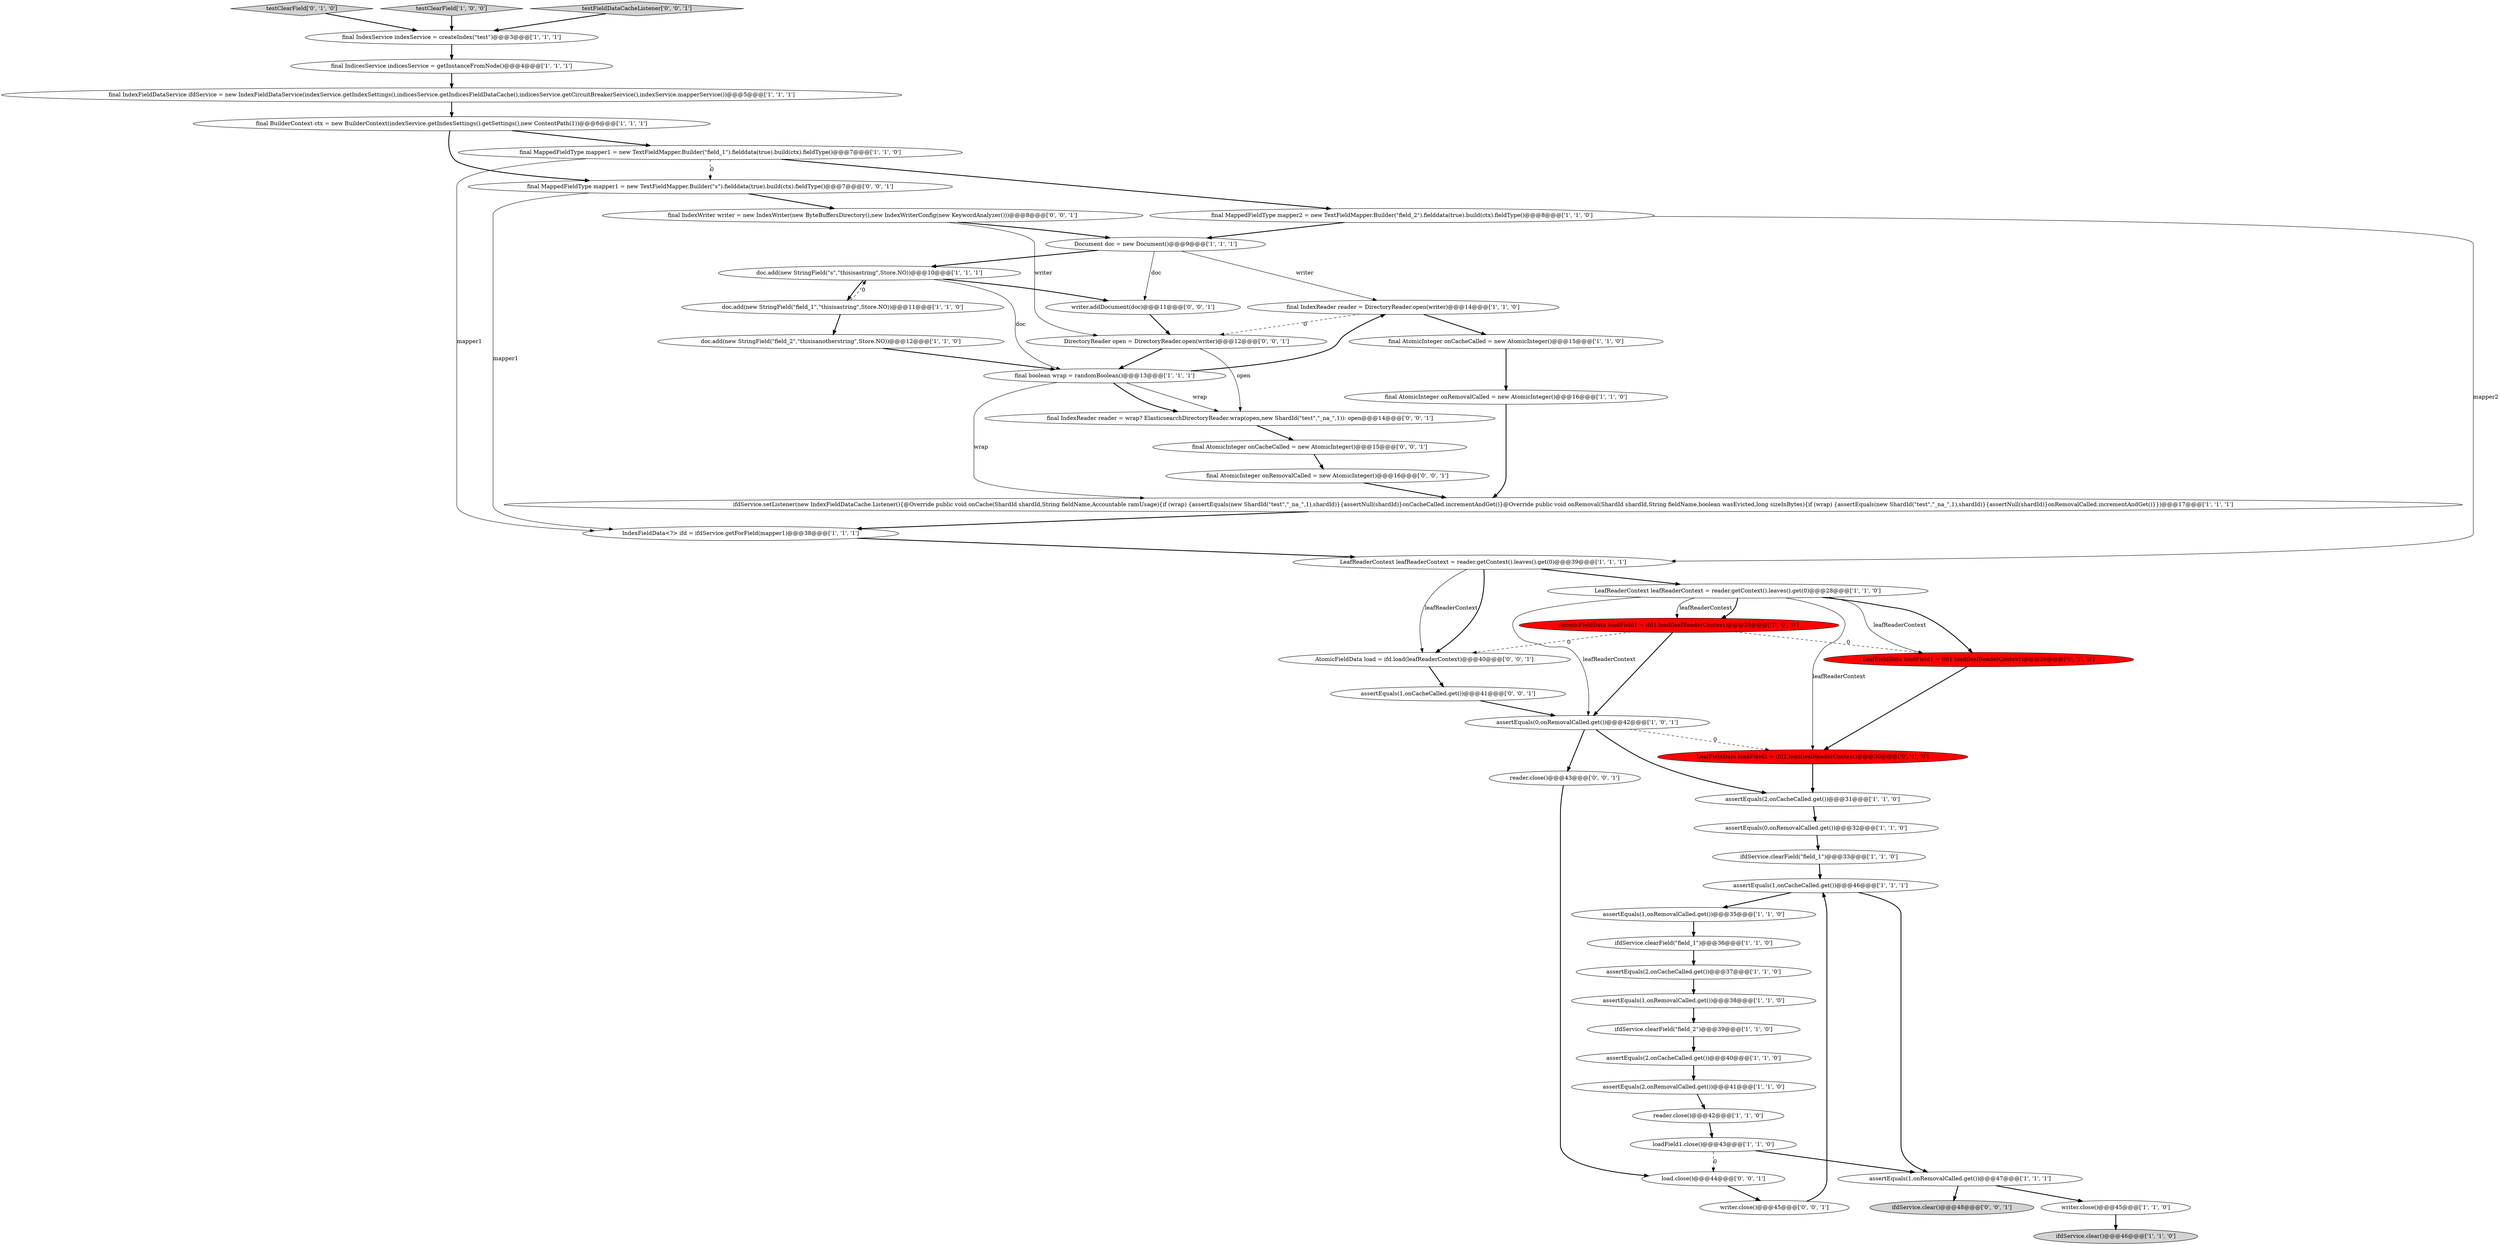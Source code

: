 digraph {
8 [style = filled, label = "assertEquals(1,onRemovalCalled.get())@@@47@@@['1', '1', '1']", fillcolor = white, shape = ellipse image = "AAA0AAABBB1BBB"];
37 [style = filled, label = "testClearField['0', '1', '0']", fillcolor = lightgray, shape = diamond image = "AAA0AAABBB2BBB"];
31 [style = filled, label = "assertEquals(1,onCacheCalled.get())@@@46@@@['1', '1', '1']", fillcolor = white, shape = ellipse image = "AAA0AAABBB1BBB"];
47 [style = filled, label = "final IndexWriter writer = new IndexWriter(new ByteBuffersDirectory(),new IndexWriterConfig(new KeywordAnalyzer()))@@@8@@@['0', '0', '1']", fillcolor = white, shape = ellipse image = "AAA0AAABBB3BBB"];
16 [style = filled, label = "doc.add(new StringField(\"field_2\",\"thisisanotherstring\",Store.NO))@@@12@@@['1', '1', '0']", fillcolor = white, shape = ellipse image = "AAA0AAABBB1BBB"];
17 [style = filled, label = "LeafReaderContext leafReaderContext = reader.getContext().leaves().get(0)@@@28@@@['1', '1', '0']", fillcolor = white, shape = ellipse image = "AAA0AAABBB1BBB"];
44 [style = filled, label = "final AtomicInteger onRemovalCalled = new AtomicInteger()@@@16@@@['0', '0', '1']", fillcolor = white, shape = ellipse image = "AAA0AAABBB3BBB"];
20 [style = filled, label = "final AtomicInteger onRemovalCalled = new AtomicInteger()@@@16@@@['1', '1', '0']", fillcolor = white, shape = ellipse image = "AAA0AAABBB1BBB"];
22 [style = filled, label = "assertEquals(2,onCacheCalled.get())@@@31@@@['1', '1', '0']", fillcolor = white, shape = ellipse image = "AAA0AAABBB1BBB"];
0 [style = filled, label = "ifdService.clearField(\"field_2\")@@@39@@@['1', '1', '0']", fillcolor = white, shape = ellipse image = "AAA0AAABBB1BBB"];
36 [style = filled, label = "assertEquals(2,onCacheCalled.get())@@@40@@@['1', '1', '0']", fillcolor = white, shape = ellipse image = "AAA0AAABBB1BBB"];
18 [style = filled, label = "final IndexReader reader = DirectoryReader.open(writer)@@@14@@@['1', '1', '0']", fillcolor = white, shape = ellipse image = "AAA0AAABBB1BBB"];
52 [style = filled, label = "final MappedFieldType mapper1 = new TextFieldMapper.Builder(\"s\").fielddata(true).build(ctx).fieldType()@@@7@@@['0', '0', '1']", fillcolor = white, shape = ellipse image = "AAA0AAABBB3BBB"];
6 [style = filled, label = "assertEquals(0,onRemovalCalled.get())@@@32@@@['1', '1', '0']", fillcolor = white, shape = ellipse image = "AAA0AAABBB1BBB"];
1 [style = filled, label = "assertEquals(2,onRemovalCalled.get())@@@41@@@['1', '1', '0']", fillcolor = white, shape = ellipse image = "AAA0AAABBB1BBB"];
13 [style = filled, label = "loadField1.close()@@@43@@@['1', '1', '0']", fillcolor = white, shape = ellipse image = "AAA0AAABBB1BBB"];
4 [style = filled, label = "assertEquals(1,onRemovalCalled.get())@@@35@@@['1', '1', '0']", fillcolor = white, shape = ellipse image = "AAA0AAABBB1BBB"];
26 [style = filled, label = "doc.add(new StringField(\"s\",\"thisisastring\",Store.NO))@@@10@@@['1', '1', '1']", fillcolor = white, shape = ellipse image = "AAA0AAABBB1BBB"];
30 [style = filled, label = "final MappedFieldType mapper2 = new TextFieldMapper.Builder(\"field_2\").fielddata(true).build(ctx).fieldType()@@@8@@@['1', '1', '0']", fillcolor = white, shape = ellipse image = "AAA0AAABBB1BBB"];
43 [style = filled, label = "final IndexReader reader = wrap? ElasticsearchDirectoryReader.wrap(open,new ShardId(\"test\",\"_na_\",1)): open@@@14@@@['0', '0', '1']", fillcolor = white, shape = ellipse image = "AAA0AAABBB3BBB"];
21 [style = filled, label = "reader.close()@@@42@@@['1', '1', '0']", fillcolor = white, shape = ellipse image = "AAA0AAABBB1BBB"];
23 [style = filled, label = "Document doc = new Document()@@@9@@@['1', '1', '1']", fillcolor = white, shape = ellipse image = "AAA0AAABBB1BBB"];
15 [style = filled, label = "doc.add(new StringField(\"field_1\",\"thisisastring\",Store.NO))@@@11@@@['1', '1', '0']", fillcolor = white, shape = ellipse image = "AAA0AAABBB1BBB"];
40 [style = filled, label = "writer.close()@@@45@@@['0', '0', '1']", fillcolor = white, shape = ellipse image = "AAA0AAABBB3BBB"];
51 [style = filled, label = "reader.close()@@@43@@@['0', '0', '1']", fillcolor = white, shape = ellipse image = "AAA0AAABBB3BBB"];
38 [style = filled, label = "LeafFieldData loadField2 = ifd2.load(leafReaderContext)@@@30@@@['0', '1', '0']", fillcolor = red, shape = ellipse image = "AAA1AAABBB2BBB"];
39 [style = filled, label = "LeafFieldData loadField1 = ifd1.load(leafReaderContext)@@@29@@@['0', '1', '0']", fillcolor = red, shape = ellipse image = "AAA1AAABBB2BBB"];
14 [style = filled, label = "ifdService.setListener(new IndexFieldDataCache.Listener(){@Override public void onCache(ShardId shardId,String fieldName,Accountable ramUsage){if (wrap) {assertEquals(new ShardId(\"test\",\"_na_\",1),shardId)}{assertNull(shardId)}onCacheCalled.incrementAndGet()}@Override public void onRemoval(ShardId shardId,String fieldName,boolean wasEvicted,long sizeInBytes){if (wrap) {assertEquals(new ShardId(\"test\",\"_na_\",1),shardId)}{assertNull(shardId)}onRemovalCalled.incrementAndGet()}})@@@17@@@['1', '1', '1']", fillcolor = white, shape = ellipse image = "AAA0AAABBB1BBB"];
19 [style = filled, label = "ifdService.clear()@@@46@@@['1', '1', '0']", fillcolor = lightgray, shape = ellipse image = "AAA0AAABBB1BBB"];
7 [style = filled, label = "final boolean wrap = randomBoolean()@@@13@@@['1', '1', '1']", fillcolor = white, shape = ellipse image = "AAA0AAABBB1BBB"];
11 [style = filled, label = "writer.close()@@@45@@@['1', '1', '0']", fillcolor = white, shape = ellipse image = "AAA0AAABBB1BBB"];
32 [style = filled, label = "final BuilderContext ctx = new BuilderContext(indexService.getIndexSettings().getSettings(),new ContentPath(1))@@@6@@@['1', '1', '1']", fillcolor = white, shape = ellipse image = "AAA0AAABBB1BBB"];
3 [style = filled, label = "ifdService.clearField(\"field_1\")@@@36@@@['1', '1', '0']", fillcolor = white, shape = ellipse image = "AAA0AAABBB1BBB"];
2 [style = filled, label = "final IndexFieldDataService ifdService = new IndexFieldDataService(indexService.getIndexSettings(),indicesService.getIndicesFieldDataCache(),indicesService.getCircuitBreakerService(),indexService.mapperService())@@@5@@@['1', '1', '1']", fillcolor = white, shape = ellipse image = "AAA0AAABBB1BBB"];
5 [style = filled, label = "testClearField['1', '0', '0']", fillcolor = lightgray, shape = diamond image = "AAA0AAABBB1BBB"];
50 [style = filled, label = "load.close()@@@44@@@['0', '0', '1']", fillcolor = white, shape = ellipse image = "AAA0AAABBB3BBB"];
34 [style = filled, label = "assertEquals(2,onCacheCalled.get())@@@37@@@['1', '1', '0']", fillcolor = white, shape = ellipse image = "AAA0AAABBB1BBB"];
27 [style = filled, label = "final MappedFieldType mapper1 = new TextFieldMapper.Builder(\"field_1\").fielddata(true).build(ctx).fieldType()@@@7@@@['1', '1', '0']", fillcolor = white, shape = ellipse image = "AAA0AAABBB1BBB"];
29 [style = filled, label = "AtomicFieldData loadField1 = ifd1.load(leafReaderContext)@@@29@@@['1', '0', '0']", fillcolor = red, shape = ellipse image = "AAA1AAABBB1BBB"];
10 [style = filled, label = "IndexFieldData<?> ifd = ifdService.getForField(mapper1)@@@38@@@['1', '1', '1']", fillcolor = white, shape = ellipse image = "AAA0AAABBB1BBB"];
48 [style = filled, label = "AtomicFieldData load = ifd.load(leafReaderContext)@@@40@@@['0', '0', '1']", fillcolor = white, shape = ellipse image = "AAA0AAABBB3BBB"];
24 [style = filled, label = "ifdService.clearField(\"field_1\")@@@33@@@['1', '1', '0']", fillcolor = white, shape = ellipse image = "AAA0AAABBB1BBB"];
49 [style = filled, label = "DirectoryReader open = DirectoryReader.open(writer)@@@12@@@['0', '0', '1']", fillcolor = white, shape = ellipse image = "AAA0AAABBB3BBB"];
46 [style = filled, label = "final AtomicInteger onCacheCalled = new AtomicInteger()@@@15@@@['0', '0', '1']", fillcolor = white, shape = ellipse image = "AAA0AAABBB3BBB"];
25 [style = filled, label = "final IndicesService indicesService = getInstanceFromNode()@@@4@@@['1', '1', '1']", fillcolor = white, shape = ellipse image = "AAA0AAABBB1BBB"];
12 [style = filled, label = "final IndexService indexService = createIndex(\"test\")@@@3@@@['1', '1', '1']", fillcolor = white, shape = ellipse image = "AAA0AAABBB1BBB"];
28 [style = filled, label = "assertEquals(0,onRemovalCalled.get())@@@42@@@['1', '0', '1']", fillcolor = white, shape = ellipse image = "AAA0AAABBB1BBB"];
33 [style = filled, label = "LeafReaderContext leafReaderContext = reader.getContext().leaves().get(0)@@@39@@@['1', '1', '1']", fillcolor = white, shape = ellipse image = "AAA0AAABBB1BBB"];
45 [style = filled, label = "writer.addDocument(doc)@@@11@@@['0', '0', '1']", fillcolor = white, shape = ellipse image = "AAA0AAABBB3BBB"];
35 [style = filled, label = "assertEquals(1,onRemovalCalled.get())@@@38@@@['1', '1', '0']", fillcolor = white, shape = ellipse image = "AAA0AAABBB1BBB"];
41 [style = filled, label = "testFieldDataCacheListener['0', '0', '1']", fillcolor = lightgray, shape = diamond image = "AAA0AAABBB3BBB"];
9 [style = filled, label = "final AtomicInteger onCacheCalled = new AtomicInteger()@@@15@@@['1', '1', '0']", fillcolor = white, shape = ellipse image = "AAA0AAABBB1BBB"];
42 [style = filled, label = "ifdService.clear()@@@48@@@['0', '0', '1']", fillcolor = lightgray, shape = ellipse image = "AAA0AAABBB3BBB"];
53 [style = filled, label = "assertEquals(1,onCacheCalled.get())@@@41@@@['0', '0', '1']", fillcolor = white, shape = ellipse image = "AAA0AAABBB3BBB"];
46->44 [style = bold, label=""];
23->45 [style = solid, label="doc"];
4->3 [style = bold, label=""];
17->38 [style = solid, label="leafReaderContext"];
13->50 [style = dashed, label="0"];
32->52 [style = bold, label=""];
26->7 [style = solid, label="doc"];
33->17 [style = bold, label=""];
45->49 [style = bold, label=""];
27->30 [style = bold, label=""];
17->28 [style = solid, label="leafReaderContext"];
29->39 [style = dashed, label="0"];
30->23 [style = bold, label=""];
49->43 [style = solid, label="open"];
16->7 [style = bold, label=""];
23->26 [style = bold, label=""];
14->10 [style = bold, label=""];
31->4 [style = bold, label=""];
32->27 [style = bold, label=""];
9->20 [style = bold, label=""];
20->14 [style = bold, label=""];
6->24 [style = bold, label=""];
48->53 [style = bold, label=""];
47->49 [style = solid, label="writer"];
11->19 [style = bold, label=""];
44->14 [style = bold, label=""];
15->16 [style = bold, label=""];
28->51 [style = bold, label=""];
18->49 [style = dashed, label="0"];
28->38 [style = dashed, label="0"];
25->2 [style = bold, label=""];
36->1 [style = bold, label=""];
43->46 [style = bold, label=""];
0->36 [style = bold, label=""];
37->12 [style = bold, label=""];
29->48 [style = dashed, label="0"];
3->34 [style = bold, label=""];
29->28 [style = bold, label=""];
7->43 [style = solid, label="wrap"];
52->10 [style = solid, label="mapper1"];
35->0 [style = bold, label=""];
52->47 [style = bold, label=""];
33->48 [style = solid, label="leafReaderContext"];
27->10 [style = solid, label="mapper1"];
8->42 [style = bold, label=""];
51->50 [style = bold, label=""];
24->31 [style = bold, label=""];
21->13 [style = bold, label=""];
5->12 [style = bold, label=""];
7->14 [style = solid, label="wrap"];
1->21 [style = bold, label=""];
12->25 [style = bold, label=""];
17->39 [style = bold, label=""];
50->40 [style = bold, label=""];
26->15 [style = bold, label=""];
49->7 [style = bold, label=""];
18->9 [style = bold, label=""];
33->48 [style = bold, label=""];
39->38 [style = bold, label=""];
7->18 [style = bold, label=""];
7->43 [style = bold, label=""];
23->18 [style = solid, label="writer"];
17->29 [style = solid, label="leafReaderContext"];
17->39 [style = solid, label="leafReaderContext"];
15->26 [style = dashed, label="0"];
27->52 [style = dashed, label="0"];
10->33 [style = bold, label=""];
26->45 [style = bold, label=""];
2->32 [style = bold, label=""];
34->35 [style = bold, label=""];
40->31 [style = bold, label=""];
41->12 [style = bold, label=""];
13->8 [style = bold, label=""];
38->22 [style = bold, label=""];
17->29 [style = bold, label=""];
47->23 [style = bold, label=""];
8->11 [style = bold, label=""];
30->33 [style = solid, label="mapper2"];
31->8 [style = bold, label=""];
53->28 [style = bold, label=""];
28->22 [style = bold, label=""];
22->6 [style = bold, label=""];
}
